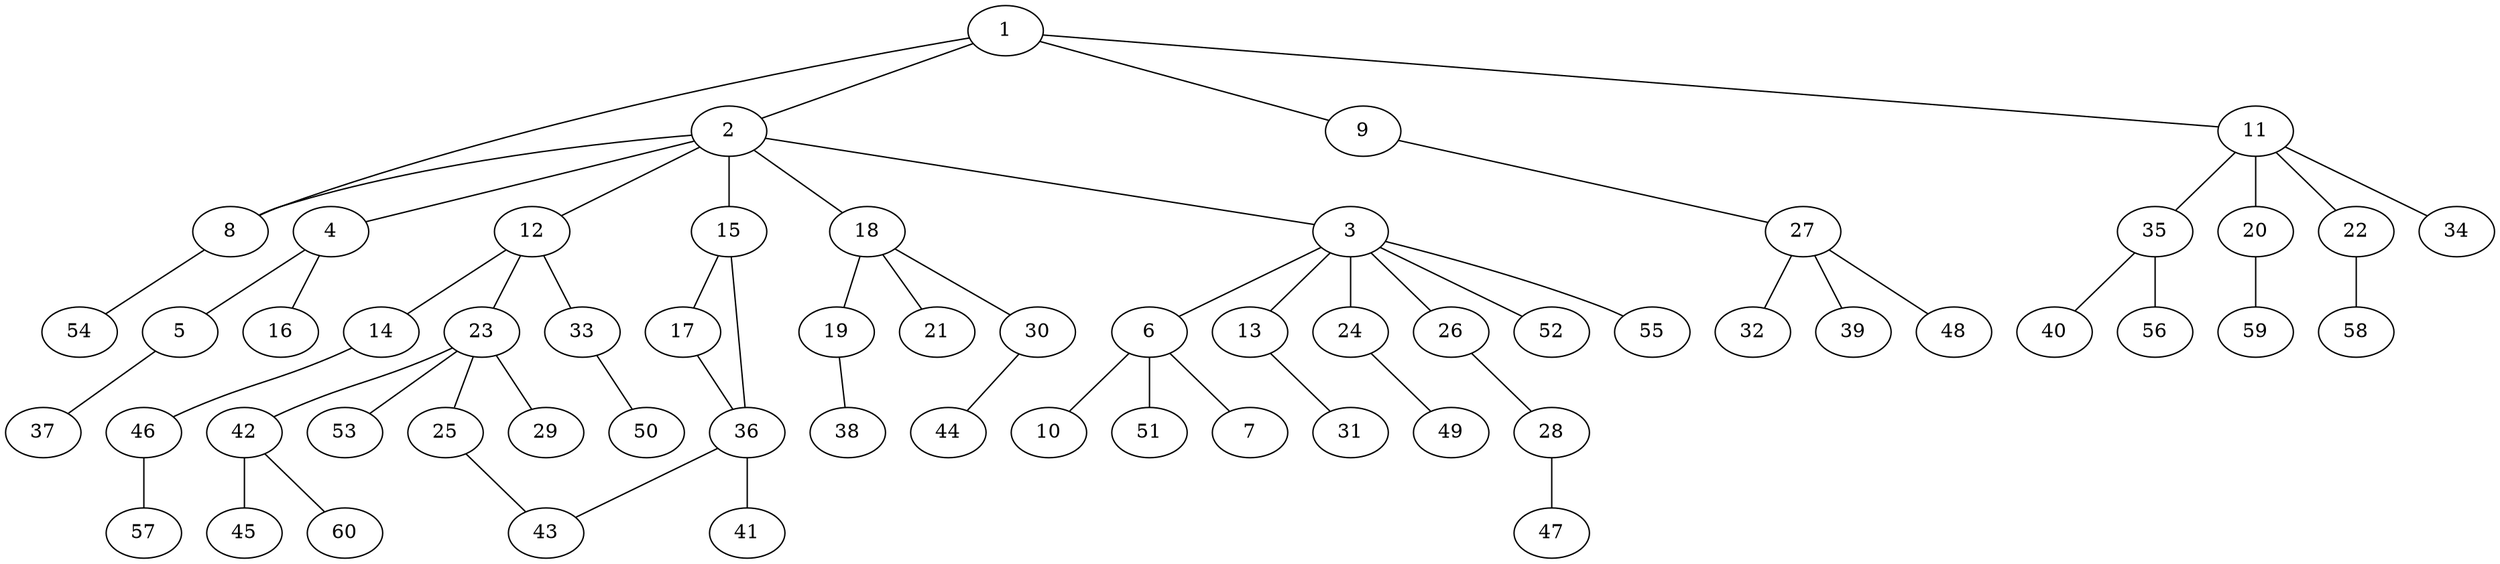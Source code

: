 graph graphname {1--2
1--8
1--9
1--11
2--3
2--4
2--8
2--12
2--15
2--18
3--6
3--13
3--24
3--26
3--52
3--55
4--5
4--16
5--37
6--7
6--10
6--51
8--54
9--27
11--20
11--22
11--34
11--35
12--14
12--23
12--33
13--31
14--46
15--17
15--36
17--36
18--19
18--21
18--30
19--38
20--59
22--58
23--25
23--29
23--42
23--53
24--49
25--43
26--28
27--32
27--39
27--48
28--47
30--44
33--50
35--40
35--56
36--41
36--43
42--45
42--60
46--57
}